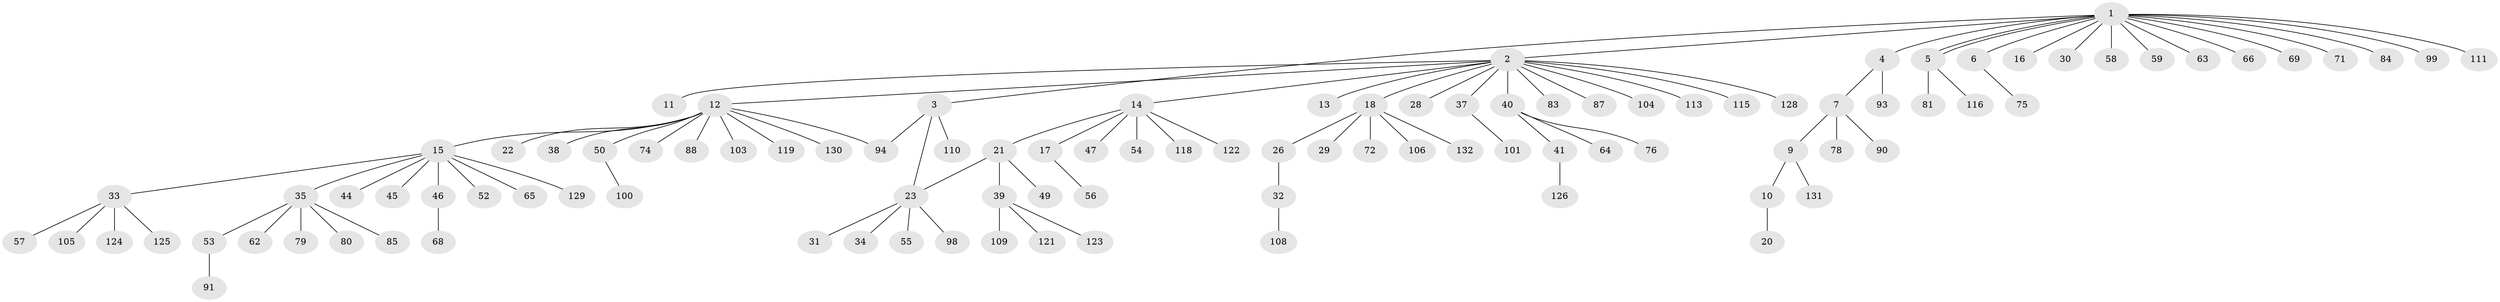 // original degree distribution, {18: 0.007575757575757576, 16: 0.007575757575757576, 5: 0.03787878787878788, 4: 0.030303030303030304, 3: 0.06060606060606061, 1: 0.6818181818181818, 2: 0.12878787878787878, 10: 0.007575757575757576, 7: 0.03787878787878788}
// Generated by graph-tools (version 1.1) at 2025/11/02/27/25 16:11:09]
// undirected, 102 vertices, 104 edges
graph export_dot {
graph [start="1"]
  node [color=gray90,style=filled];
  1 [super="+114"];
  2 [super="+43"];
  3 [super="+82"];
  4 [super="+86"];
  5 [super="+19"];
  6 [super="+8"];
  7 [super="+25"];
  9 [super="+36"];
  10;
  11;
  12 [super="+107"];
  13;
  14 [super="+77"];
  15 [super="+24"];
  16;
  17 [super="+73"];
  18 [super="+27"];
  20 [super="+112"];
  21 [super="+48"];
  22 [super="+61"];
  23 [super="+97"];
  26;
  28;
  29;
  30;
  31;
  32 [super="+89"];
  33 [super="+42"];
  34;
  35 [super="+117"];
  37;
  38 [super="+70"];
  39 [super="+51"];
  40 [super="+127"];
  41;
  44;
  45;
  46;
  47;
  49;
  50 [super="+67"];
  52 [super="+120"];
  53;
  54;
  55;
  56;
  57;
  58 [super="+60"];
  59;
  62;
  63;
  64;
  65 [super="+92"];
  66;
  68;
  69;
  71;
  72;
  74;
  75;
  76 [super="+96"];
  78;
  79;
  80;
  81 [super="+95"];
  83;
  84;
  85 [super="+102"];
  87;
  88;
  90;
  91;
  93;
  94;
  98;
  99;
  100;
  101;
  103;
  104;
  105;
  106;
  108;
  109;
  110;
  111;
  113;
  115;
  116;
  118;
  119;
  121;
  122;
  123;
  124;
  125;
  126;
  128;
  129;
  130;
  131;
  132;
  1 -- 2;
  1 -- 3;
  1 -- 4;
  1 -- 5;
  1 -- 5;
  1 -- 6;
  1 -- 16;
  1 -- 30;
  1 -- 58;
  1 -- 59;
  1 -- 63;
  1 -- 66;
  1 -- 69;
  1 -- 71;
  1 -- 84;
  1 -- 99;
  1 -- 111;
  2 -- 11;
  2 -- 12;
  2 -- 13;
  2 -- 14;
  2 -- 18;
  2 -- 28;
  2 -- 37;
  2 -- 40;
  2 -- 83;
  2 -- 87;
  2 -- 104;
  2 -- 113;
  2 -- 115;
  2 -- 128;
  3 -- 23;
  3 -- 94;
  3 -- 110;
  4 -- 7;
  4 -- 93;
  5 -- 81;
  5 -- 116;
  6 -- 75;
  7 -- 9;
  7 -- 90;
  7 -- 78;
  9 -- 10;
  9 -- 131;
  10 -- 20;
  12 -- 15;
  12 -- 22;
  12 -- 38;
  12 -- 50;
  12 -- 74;
  12 -- 88;
  12 -- 103;
  12 -- 119;
  12 -- 130;
  12 -- 94;
  14 -- 17;
  14 -- 21;
  14 -- 47;
  14 -- 54;
  14 -- 122;
  14 -- 118;
  15 -- 33;
  15 -- 35;
  15 -- 45;
  15 -- 46;
  15 -- 129;
  15 -- 65;
  15 -- 44;
  15 -- 52;
  17 -- 56;
  18 -- 26;
  18 -- 29;
  18 -- 72;
  18 -- 106;
  18 -- 132;
  21 -- 23;
  21 -- 39;
  21 -- 49;
  23 -- 31;
  23 -- 34;
  23 -- 55;
  23 -- 98;
  26 -- 32;
  32 -- 108;
  33 -- 57;
  33 -- 105;
  33 -- 124;
  33 -- 125;
  35 -- 53;
  35 -- 62;
  35 -- 79;
  35 -- 80;
  35 -- 85;
  37 -- 101;
  39 -- 109;
  39 -- 121;
  39 -- 123;
  40 -- 41;
  40 -- 64;
  40 -- 76;
  41 -- 126;
  46 -- 68;
  50 -- 100;
  53 -- 91;
}
